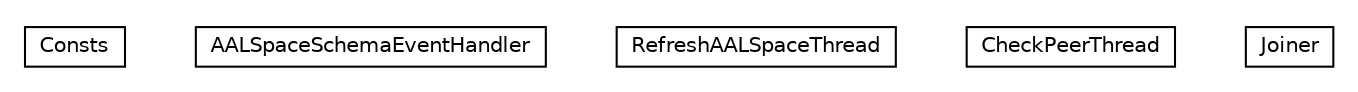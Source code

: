 #!/usr/local/bin/dot
#
# Class diagram 
# Generated by UMLGraph version R5_6-24-gf6e263 (http://www.umlgraph.org/)
#

digraph G {
	edge [fontname="Helvetica",fontsize=10,labelfontname="Helvetica",labelfontsize=10];
	node [fontname="Helvetica",fontsize=10,shape=plaintext];
	nodesep=0.25;
	ranksep=0.5;
	// org.universAAL.middleware.managers.aalspace.util.Consts
	c34834 [label=<<table title="org.universAAL.middleware.managers.aalspace.util.Consts" border="0" cellborder="1" cellspacing="0" cellpadding="2" port="p" href="./Consts.html">
		<tr><td><table border="0" cellspacing="0" cellpadding="1">
<tr><td align="center" balign="center"> Consts </td></tr>
		</table></td></tr>
		</table>>, URL="./Consts.html", fontname="Helvetica", fontcolor="black", fontsize=10.0];
	// org.universAAL.middleware.managers.aalspace.util.AALSpaceSchemaEventHandler
	c34835 [label=<<table title="org.universAAL.middleware.managers.aalspace.util.AALSpaceSchemaEventHandler" border="0" cellborder="1" cellspacing="0" cellpadding="2" port="p" href="./AALSpaceSchemaEventHandler.html">
		<tr><td><table border="0" cellspacing="0" cellpadding="1">
<tr><td align="center" balign="center"> AALSpaceSchemaEventHandler </td></tr>
		</table></td></tr>
		</table>>, URL="./AALSpaceSchemaEventHandler.html", fontname="Helvetica", fontcolor="black", fontsize=10.0];
	// org.universAAL.middleware.managers.aalspace.util.RefreshAALSpaceThread
	c34836 [label=<<table title="org.universAAL.middleware.managers.aalspace.util.RefreshAALSpaceThread" border="0" cellborder="1" cellspacing="0" cellpadding="2" port="p" href="./RefreshAALSpaceThread.html">
		<tr><td><table border="0" cellspacing="0" cellpadding="1">
<tr><td align="center" balign="center"> RefreshAALSpaceThread </td></tr>
		</table></td></tr>
		</table>>, URL="./RefreshAALSpaceThread.html", fontname="Helvetica", fontcolor="black", fontsize=10.0];
	// org.universAAL.middleware.managers.aalspace.util.CheckPeerThread
	c34837 [label=<<table title="org.universAAL.middleware.managers.aalspace.util.CheckPeerThread" border="0" cellborder="1" cellspacing="0" cellpadding="2" port="p" href="./CheckPeerThread.html">
		<tr><td><table border="0" cellspacing="0" cellpadding="1">
<tr><td align="center" balign="center"> CheckPeerThread </td></tr>
		</table></td></tr>
		</table>>, URL="./CheckPeerThread.html", fontname="Helvetica", fontcolor="black", fontsize=10.0];
	// org.universAAL.middleware.managers.aalspace.util.Joiner
	c34838 [label=<<table title="org.universAAL.middleware.managers.aalspace.util.Joiner" border="0" cellborder="1" cellspacing="0" cellpadding="2" port="p" href="./Joiner.html">
		<tr><td><table border="0" cellspacing="0" cellpadding="1">
<tr><td align="center" balign="center"> Joiner </td></tr>
		</table></td></tr>
		</table>>, URL="./Joiner.html", fontname="Helvetica", fontcolor="black", fontsize=10.0];
}

